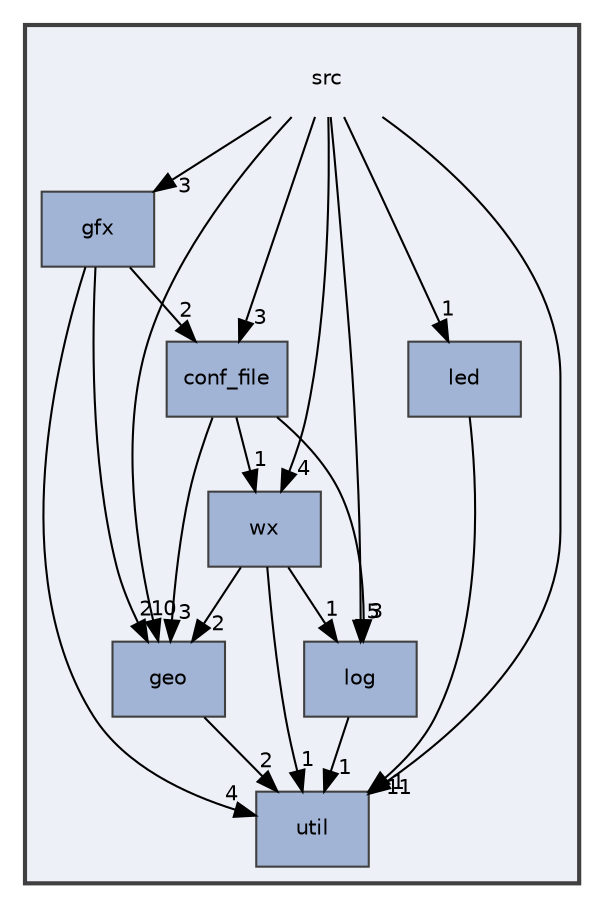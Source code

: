 digraph "src"
{
 // LATEX_PDF_SIZE
  edge [fontname="Helvetica",fontsize="10",labelfontname="Helvetica",labelfontsize="10"];
  node [fontname="Helvetica",fontsize="10",shape=record];
  compound=true
  subgraph clusterdir_68267d1309a1af8e8297ef4c3efbcdba {
    graph [ bgcolor="#edf0f7", pencolor="grey25", style="filled,bold,", label="", fontname="Helvetica", fontsize="10", URL="dir_68267d1309a1af8e8297ef4c3efbcdba.html"]
    dir_68267d1309a1af8e8297ef4c3efbcdba [shape=plaintext, label="src"];
  dir_dd2a437db4d478662cbd48329f3d2055 [shape=box, label="conf_file", style="filled,", fillcolor="#a2b4d6", color="grey25", URL="dir_dd2a437db4d478662cbd48329f3d2055.html"];
  dir_b919d449df95dbe7854299847587d1c3 [shape=box, label="geo", style="filled,", fillcolor="#a2b4d6", color="grey25", URL="dir_b919d449df95dbe7854299847587d1c3.html"];
  dir_c86603f79b902ad390ffc2674fbc4470 [shape=box, label="gfx", style="filled,", fillcolor="#a2b4d6", color="grey25", URL="dir_c86603f79b902ad390ffc2674fbc4470.html"];
  dir_03f2603b0807f79314cd98ffe5efc321 [shape=box, label="led", style="filled,", fillcolor="#a2b4d6", color="grey25", URL="dir_03f2603b0807f79314cd98ffe5efc321.html"];
  dir_2241064965c8d9ca993f08b926076f7d [shape=box, label="log", style="filled,", fillcolor="#a2b4d6", color="grey25", URL="dir_2241064965c8d9ca993f08b926076f7d.html"];
  dir_b7878ad5ecbf2506f4125b9d34c97e45 [shape=box, label="util", style="filled,", fillcolor="#a2b4d6", color="grey25", URL="dir_b7878ad5ecbf2506f4125b9d34c97e45.html"];
  dir_95ab67527b0b256dfffd5d6511b2e78f [shape=box, label="wx", style="filled,", fillcolor="#a2b4d6", color="grey25", URL="dir_95ab67527b0b256dfffd5d6511b2e78f.html"];
  }
  dir_68267d1309a1af8e8297ef4c3efbcdba->dir_03f2603b0807f79314cd98ffe5efc321 [headlabel="1", labeldistance=1.5 headhref="dir_000006_000003.html"];
  dir_68267d1309a1af8e8297ef4c3efbcdba->dir_2241064965c8d9ca993f08b926076f7d [headlabel="5", labeldistance=1.5 headhref="dir_000006_000004.html"];
  dir_68267d1309a1af8e8297ef4c3efbcdba->dir_95ab67527b0b256dfffd5d6511b2e78f [headlabel="4", labeldistance=1.5 headhref="dir_000006_000008.html"];
  dir_68267d1309a1af8e8297ef4c3efbcdba->dir_b7878ad5ecbf2506f4125b9d34c97e45 [headlabel="11", labeldistance=1.5 headhref="dir_000006_000007.html"];
  dir_68267d1309a1af8e8297ef4c3efbcdba->dir_b919d449df95dbe7854299847587d1c3 [headlabel="10", labeldistance=1.5 headhref="dir_000006_000001.html"];
  dir_68267d1309a1af8e8297ef4c3efbcdba->dir_c86603f79b902ad390ffc2674fbc4470 [headlabel="3", labeldistance=1.5 headhref="dir_000006_000002.html"];
  dir_68267d1309a1af8e8297ef4c3efbcdba->dir_dd2a437db4d478662cbd48329f3d2055 [headlabel="3", labeldistance=1.5 headhref="dir_000006_000000.html"];
  dir_dd2a437db4d478662cbd48329f3d2055->dir_2241064965c8d9ca993f08b926076f7d [headlabel="3", labeldistance=1.5 headhref="dir_000000_000004.html"];
  dir_dd2a437db4d478662cbd48329f3d2055->dir_95ab67527b0b256dfffd5d6511b2e78f [headlabel="1", labeldistance=1.5 headhref="dir_000000_000008.html"];
  dir_dd2a437db4d478662cbd48329f3d2055->dir_b919d449df95dbe7854299847587d1c3 [headlabel="3", labeldistance=1.5 headhref="dir_000000_000001.html"];
  dir_b919d449df95dbe7854299847587d1c3->dir_b7878ad5ecbf2506f4125b9d34c97e45 [headlabel="2", labeldistance=1.5 headhref="dir_000001_000007.html"];
  dir_c86603f79b902ad390ffc2674fbc4470->dir_b7878ad5ecbf2506f4125b9d34c97e45 [headlabel="4", labeldistance=1.5 headhref="dir_000002_000007.html"];
  dir_c86603f79b902ad390ffc2674fbc4470->dir_b919d449df95dbe7854299847587d1c3 [headlabel="2", labeldistance=1.5 headhref="dir_000002_000001.html"];
  dir_c86603f79b902ad390ffc2674fbc4470->dir_dd2a437db4d478662cbd48329f3d2055 [headlabel="2", labeldistance=1.5 headhref="dir_000002_000000.html"];
  dir_03f2603b0807f79314cd98ffe5efc321->dir_b7878ad5ecbf2506f4125b9d34c97e45 [headlabel="1", labeldistance=1.5 headhref="dir_000003_000007.html"];
  dir_2241064965c8d9ca993f08b926076f7d->dir_b7878ad5ecbf2506f4125b9d34c97e45 [headlabel="1", labeldistance=1.5 headhref="dir_000004_000007.html"];
  dir_95ab67527b0b256dfffd5d6511b2e78f->dir_2241064965c8d9ca993f08b926076f7d [headlabel="1", labeldistance=1.5 headhref="dir_000008_000004.html"];
  dir_95ab67527b0b256dfffd5d6511b2e78f->dir_b7878ad5ecbf2506f4125b9d34c97e45 [headlabel="1", labeldistance=1.5 headhref="dir_000008_000007.html"];
  dir_95ab67527b0b256dfffd5d6511b2e78f->dir_b919d449df95dbe7854299847587d1c3 [headlabel="2", labeldistance=1.5 headhref="dir_000008_000001.html"];
}

